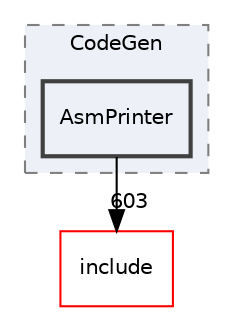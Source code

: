 digraph "lib/CodeGen/AsmPrinter"
{
 // LATEX_PDF_SIZE
  bgcolor="transparent";
  edge [fontname="Helvetica",fontsize="10",labelfontname="Helvetica",labelfontsize="10"];
  node [fontname="Helvetica",fontsize="10",shape="box"];
  compound=true
  subgraph clusterdir_1e8ad0574bd6e387992681ee57691a07 {
    graph [ bgcolor="#edf0f7", pencolor="grey50", style="filled,dashed,", label="CodeGen", fontname="Helvetica", fontsize="10", URL="dir_1e8ad0574bd6e387992681ee57691a07.html"]
  dir_4fac04272b6bfbcbffaf6657848b26e5 [label="AsmPrinter", style="filled,bold,", fillcolor="#edf0f7", color="grey25", URL="dir_4fac04272b6bfbcbffaf6657848b26e5.html"];
  }
  dir_d44c64559bbebec7f509842c48db8b23 [label="include", style="", fillcolor="#edf0f7", color="red", URL="dir_d44c64559bbebec7f509842c48db8b23.html"];
  dir_4fac04272b6bfbcbffaf6657848b26e5->dir_d44c64559bbebec7f509842c48db8b23 [headlabel="603", labeldistance=1.5 headhref="dir_000026_000082.html"];
}
